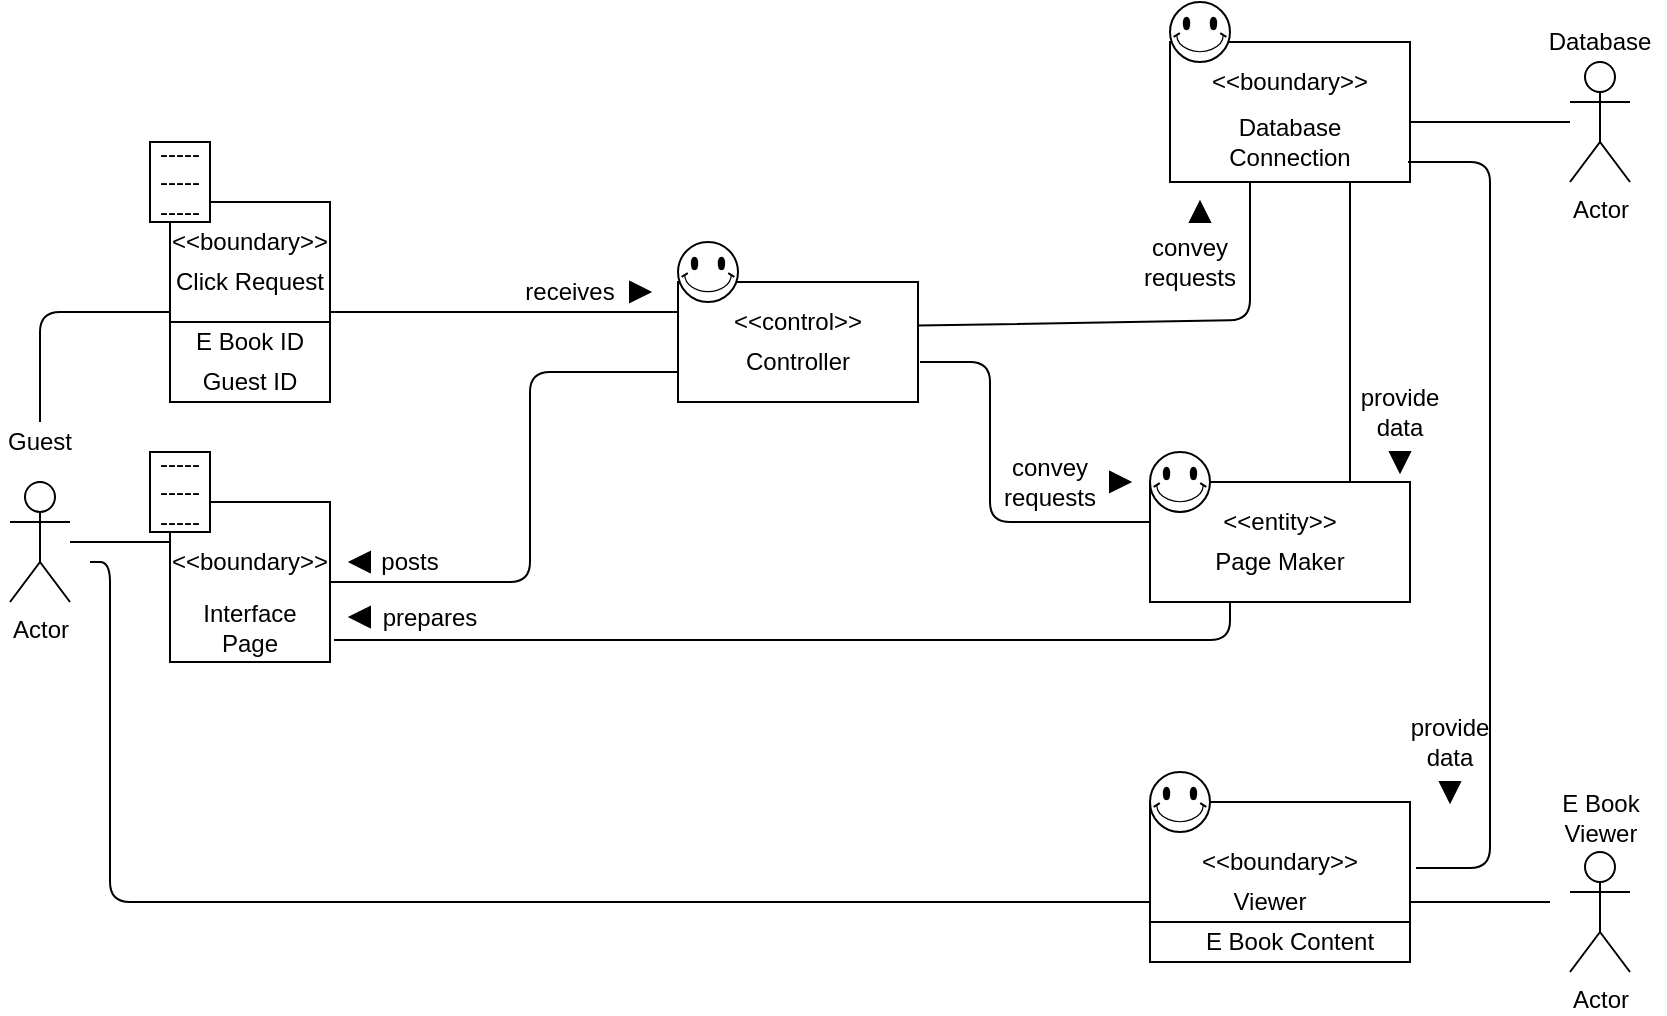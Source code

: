 <mxfile version="14.6.6" type="github">
  <diagram id="mtXusVuRq8ULlgbZbmsT" name="Page-1">
    <mxGraphModel dx="700" dy="783" grid="1" gridSize="10" guides="1" tooltips="1" connect="1" arrows="1" fold="1" page="1" pageScale="1" pageWidth="827" pageHeight="1169" math="0" shadow="0">
      <root>
        <mxCell id="0" />
        <mxCell id="1" parent="0" />
        <mxCell id="bcshMdE293iyDVxzeFrG-1" value="" style="shape=internalStorage;whiteSpace=wrap;html=1;backgroundOutline=1;dx=130;dy=80;" parent="1" vertex="1">
          <mxGeometry x="600" y="310" width="130" height="60" as="geometry" />
        </mxCell>
        <mxCell id="bcshMdE293iyDVxzeFrG-2" value="" style="verticalLabelPosition=bottom;verticalAlign=top;html=1;shape=mxgraph.basic.smiley" parent="1" vertex="1">
          <mxGeometry x="600" y="295" width="30" height="30" as="geometry" />
        </mxCell>
        <mxCell id="bcshMdE293iyDVxzeFrG-3" value="" style="shape=internalStorage;whiteSpace=wrap;html=1;backgroundOutline=1;dx=120;dy=80;" parent="1" vertex="1">
          <mxGeometry x="610" y="90" width="120" height="70" as="geometry" />
        </mxCell>
        <mxCell id="bcshMdE293iyDVxzeFrG-4" value="" style="verticalLabelPosition=bottom;verticalAlign=top;html=1;shape=mxgraph.basic.smiley" parent="1" vertex="1">
          <mxGeometry x="610" y="70" width="30" height="30" as="geometry" />
        </mxCell>
        <mxCell id="bcshMdE293iyDVxzeFrG-5" value="" style="shape=internalStorage;whiteSpace=wrap;html=1;backgroundOutline=1;dx=120;dy=80;" parent="1" vertex="1">
          <mxGeometry x="364" y="210" width="120" height="60" as="geometry" />
        </mxCell>
        <mxCell id="bcshMdE293iyDVxzeFrG-6" value="" style="shape=internalStorage;whiteSpace=wrap;html=1;backgroundOutline=1;dx=80;dy=110;" parent="1" vertex="1">
          <mxGeometry x="110" y="320" width="80" height="80" as="geometry" />
        </mxCell>
        <mxCell id="bcshMdE293iyDVxzeFrG-7" value="" style="shape=internalStorage;whiteSpace=wrap;html=1;backgroundOutline=1;dx=80;dy=60;" parent="1" vertex="1">
          <mxGeometry x="110" y="170" width="80" height="100" as="geometry" />
        </mxCell>
        <mxCell id="bcshMdE293iyDVxzeFrG-8" value="Actor" style="shape=umlActor;verticalLabelPosition=bottom;verticalAlign=top;html=1;outlineConnect=0;" parent="1" vertex="1">
          <mxGeometry x="30" y="310" width="30" height="60" as="geometry" />
        </mxCell>
        <mxCell id="bcshMdE293iyDVxzeFrG-9" value="Guest" style="text;html=1;strokeColor=none;fillColor=none;align=center;verticalAlign=middle;whiteSpace=wrap;rounded=0;" parent="1" vertex="1">
          <mxGeometry x="25" y="280" width="40" height="20" as="geometry" />
        </mxCell>
        <mxCell id="bcshMdE293iyDVxzeFrG-10" value="Interface Page" style="text;html=1;strokeColor=none;fillColor=none;align=center;verticalAlign=middle;whiteSpace=wrap;rounded=0;" parent="1" vertex="1">
          <mxGeometry x="130" y="370" width="40" height="25" as="geometry" />
        </mxCell>
        <mxCell id="bcshMdE293iyDVxzeFrG-11" value="Controller" style="text;html=1;strokeColor=none;fillColor=none;align=center;verticalAlign=middle;whiteSpace=wrap;rounded=0;" parent="1" vertex="1">
          <mxGeometry x="404" y="240" width="40" height="20" as="geometry" />
        </mxCell>
        <mxCell id="bcshMdE293iyDVxzeFrG-12" value="Page Maker" style="text;html=1;strokeColor=none;fillColor=none;align=center;verticalAlign=middle;whiteSpace=wrap;rounded=0;" parent="1" vertex="1">
          <mxGeometry x="625" y="340" width="80" height="20" as="geometry" />
        </mxCell>
        <mxCell id="bcshMdE293iyDVxzeFrG-13" value="Database Connection" style="text;html=1;strokeColor=none;fillColor=none;align=center;verticalAlign=middle;whiteSpace=wrap;rounded=0;" parent="1" vertex="1">
          <mxGeometry x="650" y="130" width="40" height="20" as="geometry" />
        </mxCell>
        <mxCell id="bcshMdE293iyDVxzeFrG-20" value="receives" style="text;html=1;strokeColor=none;fillColor=none;align=center;verticalAlign=middle;whiteSpace=wrap;rounded=0;" parent="1" vertex="1">
          <mxGeometry x="290" y="205" width="40" height="20" as="geometry" />
        </mxCell>
        <mxCell id="bcshMdE293iyDVxzeFrG-21" value="posts" style="text;html=1;strokeColor=none;fillColor=none;align=center;verticalAlign=middle;whiteSpace=wrap;rounded=0;" parent="1" vertex="1">
          <mxGeometry x="210" y="340" width="40" height="20" as="geometry" />
        </mxCell>
        <mxCell id="bcshMdE293iyDVxzeFrG-22" value="prepares" style="text;html=1;strokeColor=none;fillColor=none;align=center;verticalAlign=middle;whiteSpace=wrap;rounded=0;" parent="1" vertex="1">
          <mxGeometry x="220" y="367.5" width="40" height="20" as="geometry" />
        </mxCell>
        <mxCell id="bcshMdE293iyDVxzeFrG-23" value="convey requests" style="text;html=1;strokeColor=none;fillColor=none;align=center;verticalAlign=middle;whiteSpace=wrap;rounded=0;" parent="1" vertex="1">
          <mxGeometry x="530" y="300" width="40" height="20" as="geometry" />
        </mxCell>
        <mxCell id="bcshMdE293iyDVxzeFrG-24" value="convey requests" style="text;html=1;strokeColor=none;fillColor=none;align=center;verticalAlign=middle;whiteSpace=wrap;rounded=0;" parent="1" vertex="1">
          <mxGeometry x="600" y="190" width="40" height="20" as="geometry" />
        </mxCell>
        <mxCell id="bcshMdE293iyDVxzeFrG-25" value="provide data" style="text;html=1;strokeColor=none;fillColor=none;align=center;verticalAlign=middle;whiteSpace=wrap;rounded=0;" parent="1" vertex="1">
          <mxGeometry x="705" y="265" width="40" height="20" as="geometry" />
        </mxCell>
        <mxCell id="bcshMdE293iyDVxzeFrG-26" value="" style="endArrow=none;html=1;exitX=0.5;exitY=0;exitDx=0;exitDy=0;entryX=0;entryY=0.5;entryDx=0;entryDy=0;" parent="1" source="bcshMdE293iyDVxzeFrG-9" edge="1">
          <mxGeometry width="50" height="50" relative="1" as="geometry">
            <mxPoint x="320" y="250" as="sourcePoint" />
            <mxPoint x="110" y="225" as="targetPoint" />
            <Array as="points">
              <mxPoint x="45" y="225" />
            </Array>
          </mxGeometry>
        </mxCell>
        <mxCell id="bcshMdE293iyDVxzeFrG-27" value="" style="endArrow=none;html=1;" parent="1" source="bcshMdE293iyDVxzeFrG-8" edge="1">
          <mxGeometry width="50" height="50" relative="1" as="geometry">
            <mxPoint x="320" y="250" as="sourcePoint" />
            <mxPoint x="110" y="340" as="targetPoint" />
          </mxGeometry>
        </mxCell>
        <mxCell id="bcshMdE293iyDVxzeFrG-28" value="" style="verticalLabelPosition=bottom;verticalAlign=top;html=1;shape=mxgraph.basic.smiley" parent="1" vertex="1">
          <mxGeometry x="364" y="190" width="30" height="30" as="geometry" />
        </mxCell>
        <mxCell id="bcshMdE293iyDVxzeFrG-29" value="&amp;lt;&amp;lt;control&amp;gt;&amp;gt;" style="text;html=1;strokeColor=none;fillColor=none;align=center;verticalAlign=middle;whiteSpace=wrap;rounded=0;" parent="1" vertex="1">
          <mxGeometry x="404" y="220" width="40" height="20" as="geometry" />
        </mxCell>
        <mxCell id="bcshMdE293iyDVxzeFrG-30" value="&amp;lt;&amp;lt;boundary&amp;gt;&amp;gt;" style="text;html=1;strokeColor=none;fillColor=none;align=center;verticalAlign=middle;whiteSpace=wrap;rounded=0;" parent="1" vertex="1">
          <mxGeometry x="130" y="180" width="40" height="20" as="geometry" />
        </mxCell>
        <mxCell id="bcshMdE293iyDVxzeFrG-31" value="&amp;lt;&amp;lt;boundary&amp;gt;&amp;gt;" style="text;html=1;strokeColor=none;fillColor=none;align=center;verticalAlign=middle;whiteSpace=wrap;rounded=0;" parent="1" vertex="1">
          <mxGeometry x="130" y="340" width="40" height="20" as="geometry" />
        </mxCell>
        <mxCell id="bcshMdE293iyDVxzeFrG-32" value="E Book ID" style="text;html=1;strokeColor=none;fillColor=none;align=center;verticalAlign=middle;whiteSpace=wrap;rounded=0;" parent="1" vertex="1">
          <mxGeometry x="110" y="230" width="80" height="20" as="geometry" />
        </mxCell>
        <mxCell id="bcshMdE293iyDVxzeFrG-33" value="Click Request" style="text;html=1;strokeColor=none;fillColor=none;align=center;verticalAlign=middle;whiteSpace=wrap;rounded=0;" parent="1" vertex="1">
          <mxGeometry x="110" y="200" width="80" height="20" as="geometry" />
        </mxCell>
        <mxCell id="bcshMdE293iyDVxzeFrG-34" value="&amp;lt;&amp;lt;boundary&amp;gt;&amp;gt;" style="text;html=1;strokeColor=none;fillColor=none;align=center;verticalAlign=middle;whiteSpace=wrap;rounded=0;" parent="1" vertex="1">
          <mxGeometry x="650" y="100" width="40" height="20" as="geometry" />
        </mxCell>
        <mxCell id="bcshMdE293iyDVxzeFrG-35" value="&amp;lt;&amp;lt;entity&amp;gt;&amp;gt;" style="text;html=1;strokeColor=none;fillColor=none;align=center;verticalAlign=middle;whiteSpace=wrap;rounded=0;" parent="1" vertex="1">
          <mxGeometry x="645" y="320" width="40" height="20" as="geometry" />
        </mxCell>
        <mxCell id="bcshMdE293iyDVxzeFrG-36" value="Actor" style="shape=umlActor;verticalLabelPosition=bottom;verticalAlign=top;html=1;outlineConnect=0;" parent="1" vertex="1">
          <mxGeometry x="810" y="100" width="30" height="60" as="geometry" />
        </mxCell>
        <mxCell id="bcshMdE293iyDVxzeFrG-37" value="Database" style="text;html=1;strokeColor=none;fillColor=none;align=center;verticalAlign=middle;whiteSpace=wrap;rounded=0;" parent="1" vertex="1">
          <mxGeometry x="805" y="80" width="40" height="20" as="geometry" />
        </mxCell>
        <mxCell id="bcshMdE293iyDVxzeFrG-38" value="" style="endArrow=none;html=1;" parent="1" target="bcshMdE293iyDVxzeFrG-36" edge="1">
          <mxGeometry width="50" height="50" relative="1" as="geometry">
            <mxPoint x="730" y="130" as="sourcePoint" />
            <mxPoint x="500" y="200" as="targetPoint" />
          </mxGeometry>
        </mxCell>
        <mxCell id="bcshMdE293iyDVxzeFrG-39" value="-----&lt;br&gt;-----&lt;br&gt;-----" style="whiteSpace=wrap;html=1;align=center;" parent="1" vertex="1">
          <mxGeometry x="100" y="140" width="30" height="40" as="geometry" />
        </mxCell>
        <mxCell id="bcshMdE293iyDVxzeFrG-40" value="-----&lt;br&gt;-----&lt;br&gt;-----" style="whiteSpace=wrap;html=1;align=center;" parent="1" vertex="1">
          <mxGeometry x="100" y="295" width="30" height="40" as="geometry" />
        </mxCell>
        <mxCell id="bcshMdE293iyDVxzeFrG-41" value="Actor" style="shape=umlActor;verticalLabelPosition=bottom;verticalAlign=top;html=1;outlineConnect=0;" parent="1" vertex="1">
          <mxGeometry x="810" y="495" width="30" height="60" as="geometry" />
        </mxCell>
        <mxCell id="bcshMdE293iyDVxzeFrG-42" value="E Book Viewer" style="text;html=1;strokeColor=none;fillColor=none;align=center;verticalAlign=middle;whiteSpace=wrap;rounded=0;" parent="1" vertex="1">
          <mxGeometry x="792.5" y="470" width="65" height="15" as="geometry" />
        </mxCell>
        <mxCell id="bcshMdE293iyDVxzeFrG-43" value="" style="shape=internalStorage;whiteSpace=wrap;html=1;backgroundOutline=1;dx=130;dy=60;" parent="1" vertex="1">
          <mxGeometry x="600" y="470" width="130" height="80" as="geometry" />
        </mxCell>
        <mxCell id="bcshMdE293iyDVxzeFrG-44" value="&amp;lt;&amp;lt;boundary&amp;gt;&amp;gt;" style="text;html=1;strokeColor=none;fillColor=none;align=center;verticalAlign=middle;whiteSpace=wrap;rounded=0;" parent="1" vertex="1">
          <mxGeometry x="645" y="490" width="40" height="20" as="geometry" />
        </mxCell>
        <mxCell id="bcshMdE293iyDVxzeFrG-45" value="Viewer" style="text;html=1;strokeColor=none;fillColor=none;align=center;verticalAlign=middle;whiteSpace=wrap;rounded=0;" parent="1" vertex="1">
          <mxGeometry x="640" y="510" width="40" height="20" as="geometry" />
        </mxCell>
        <mxCell id="bcshMdE293iyDVxzeFrG-47" value="provide data" style="text;html=1;strokeColor=none;fillColor=none;align=center;verticalAlign=middle;whiteSpace=wrap;rounded=0;" parent="1" vertex="1">
          <mxGeometry x="730" y="430" width="40" height="20" as="geometry" />
        </mxCell>
        <mxCell id="bcshMdE293iyDVxzeFrG-48" value="" style="endArrow=none;html=1;" parent="1" edge="1">
          <mxGeometry width="50" height="50" relative="1" as="geometry">
            <mxPoint x="730" y="520" as="sourcePoint" />
            <mxPoint x="800" y="520" as="targetPoint" />
          </mxGeometry>
        </mxCell>
        <mxCell id="bcshMdE293iyDVxzeFrG-49" value="" style="endArrow=none;html=1;entryX=0;entryY=0.625;entryDx=0;entryDy=0;entryPerimeter=0;" parent="1" target="bcshMdE293iyDVxzeFrG-43" edge="1">
          <mxGeometry width="50" height="50" relative="1" as="geometry">
            <mxPoint x="70" y="350" as="sourcePoint" />
            <mxPoint x="440" y="380" as="targetPoint" />
            <Array as="points">
              <mxPoint x="80" y="350" />
              <mxPoint x="80" y="520" />
            </Array>
          </mxGeometry>
        </mxCell>
        <mxCell id="bcshMdE293iyDVxzeFrG-50" value="" style="verticalLabelPosition=bottom;verticalAlign=top;html=1;shape=mxgraph.basic.smiley" parent="1" vertex="1">
          <mxGeometry x="600" y="455" width="30" height="30" as="geometry" />
        </mxCell>
        <mxCell id="udYR9ekKEHqNirX7fmIo-1" value="" style="endArrow=none;html=1;entryX=0;entryY=0.25;entryDx=0;entryDy=0;" edge="1" parent="1" target="bcshMdE293iyDVxzeFrG-5">
          <mxGeometry width="50" height="50" relative="1" as="geometry">
            <mxPoint x="190" y="225" as="sourcePoint" />
            <mxPoint x="240" y="170" as="targetPoint" />
          </mxGeometry>
        </mxCell>
        <mxCell id="udYR9ekKEHqNirX7fmIo-2" value="" style="triangle;whiteSpace=wrap;html=1;fillColor=#000000;" vertex="1" parent="1">
          <mxGeometry x="340" y="210" width="10" height="10" as="geometry" />
        </mxCell>
        <mxCell id="udYR9ekKEHqNirX7fmIo-3" value="" style="endArrow=none;html=1;entryX=0;entryY=0.75;entryDx=0;entryDy=0;" edge="1" parent="1" target="bcshMdE293iyDVxzeFrG-5">
          <mxGeometry width="50" height="50" relative="1" as="geometry">
            <mxPoint x="190" y="360" as="sourcePoint" />
            <mxPoint x="360" y="245" as="targetPoint" />
            <Array as="points">
              <mxPoint x="290" y="360" />
              <mxPoint x="290" y="255" />
            </Array>
          </mxGeometry>
        </mxCell>
        <mxCell id="udYR9ekKEHqNirX7fmIo-4" value="" style="triangle;whiteSpace=wrap;html=1;fillColor=#000000;direction=west;" vertex="1" parent="1">
          <mxGeometry x="200" y="345" width="10" height="10" as="geometry" />
        </mxCell>
        <mxCell id="udYR9ekKEHqNirX7fmIo-5" value="" style="endArrow=none;html=1;" edge="1" parent="1">
          <mxGeometry width="50" height="50" relative="1" as="geometry">
            <mxPoint x="485" y="250" as="sourcePoint" />
            <mxPoint x="600" y="330" as="targetPoint" />
            <Array as="points">
              <mxPoint x="520" y="250" />
              <mxPoint x="520" y="330" />
            </Array>
          </mxGeometry>
        </mxCell>
        <mxCell id="udYR9ekKEHqNirX7fmIo-6" value="" style="triangle;whiteSpace=wrap;html=1;fillColor=#000000;" vertex="1" parent="1">
          <mxGeometry x="580" y="305" width="10" height="10" as="geometry" />
        </mxCell>
        <mxCell id="udYR9ekKEHqNirX7fmIo-7" value="" style="endArrow=none;html=1;exitX=1.025;exitY=0.863;exitDx=0;exitDy=0;exitPerimeter=0;" edge="1" parent="1" source="bcshMdE293iyDVxzeFrG-6">
          <mxGeometry width="50" height="50" relative="1" as="geometry">
            <mxPoint x="191" y="420" as="sourcePoint" />
            <mxPoint x="640" y="370" as="targetPoint" />
            <Array as="points">
              <mxPoint x="640" y="389" />
            </Array>
          </mxGeometry>
        </mxCell>
        <mxCell id="udYR9ekKEHqNirX7fmIo-8" value="" style="triangle;whiteSpace=wrap;html=1;fillColor=#000000;direction=west;" vertex="1" parent="1">
          <mxGeometry x="200" y="372.5" width="10" height="10" as="geometry" />
        </mxCell>
        <mxCell id="udYR9ekKEHqNirX7fmIo-9" value="" style="endArrow=none;html=1;exitX=1;exitY=0.363;exitDx=0;exitDy=0;exitPerimeter=0;" edge="1" parent="1" source="bcshMdE293iyDVxzeFrG-5">
          <mxGeometry width="50" height="50" relative="1" as="geometry">
            <mxPoint x="600" y="210" as="sourcePoint" />
            <mxPoint x="650" y="160" as="targetPoint" />
            <Array as="points">
              <mxPoint x="650" y="229" />
            </Array>
          </mxGeometry>
        </mxCell>
        <mxCell id="udYR9ekKEHqNirX7fmIo-10" value="" style="triangle;whiteSpace=wrap;html=1;fillColor=#000000;direction=north;" vertex="1" parent="1">
          <mxGeometry x="620" y="170" width="10" height="10" as="geometry" />
        </mxCell>
        <mxCell id="udYR9ekKEHqNirX7fmIo-11" value="" style="endArrow=none;html=1;entryX=0.75;entryY=1;entryDx=0;entryDy=0;" edge="1" parent="1" target="bcshMdE293iyDVxzeFrG-3">
          <mxGeometry width="50" height="50" relative="1" as="geometry">
            <mxPoint x="700" y="310" as="sourcePoint" />
            <mxPoint x="700" y="160" as="targetPoint" />
          </mxGeometry>
        </mxCell>
        <mxCell id="udYR9ekKEHqNirX7fmIo-13" value="" style="triangle;whiteSpace=wrap;html=1;fillColor=#000000;direction=south;" vertex="1" parent="1">
          <mxGeometry x="720" y="295" width="10" height="10" as="geometry" />
        </mxCell>
        <mxCell id="udYR9ekKEHqNirX7fmIo-14" value="" style="endArrow=none;html=1;exitX=1.023;exitY=0.413;exitDx=0;exitDy=0;exitPerimeter=0;" edge="1" parent="1" source="bcshMdE293iyDVxzeFrG-43">
          <mxGeometry width="50" height="50" relative="1" as="geometry">
            <mxPoint x="720" y="200" as="sourcePoint" />
            <mxPoint x="729" y="150" as="targetPoint" />
            <Array as="points">
              <mxPoint x="770" y="503" />
              <mxPoint x="770" y="150" />
            </Array>
          </mxGeometry>
        </mxCell>
        <mxCell id="udYR9ekKEHqNirX7fmIo-15" value="" style="triangle;whiteSpace=wrap;html=1;fillColor=#000000;direction=south;" vertex="1" parent="1">
          <mxGeometry x="745" y="460" width="10" height="10" as="geometry" />
        </mxCell>
        <mxCell id="udYR9ekKEHqNirX7fmIo-16" value="Guest ID" style="text;html=1;strokeColor=none;fillColor=none;align=center;verticalAlign=middle;whiteSpace=wrap;rounded=0;" vertex="1" parent="1">
          <mxGeometry x="110" y="250" width="80" height="20" as="geometry" />
        </mxCell>
        <mxCell id="udYR9ekKEHqNirX7fmIo-18" value="E Book Content" style="text;html=1;strokeColor=none;fillColor=none;align=center;verticalAlign=middle;whiteSpace=wrap;rounded=0;" vertex="1" parent="1">
          <mxGeometry x="620" y="530" width="100" height="20" as="geometry" />
        </mxCell>
      </root>
    </mxGraphModel>
  </diagram>
</mxfile>
